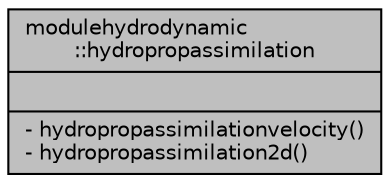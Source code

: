 digraph "modulehydrodynamic::hydropropassimilation"
{
 // LATEX_PDF_SIZE
  edge [fontname="Helvetica",fontsize="10",labelfontname="Helvetica",labelfontsize="10"];
  node [fontname="Helvetica",fontsize="10",shape=record];
  Node1 [label="{modulehydrodynamic\l::hydropropassimilation\n||- hydropropassimilationvelocity()\l- hydropropassimilation2d()\l}",height=0.2,width=0.4,color="black", fillcolor="grey75", style="filled", fontcolor="black",tooltip=" "];
}
